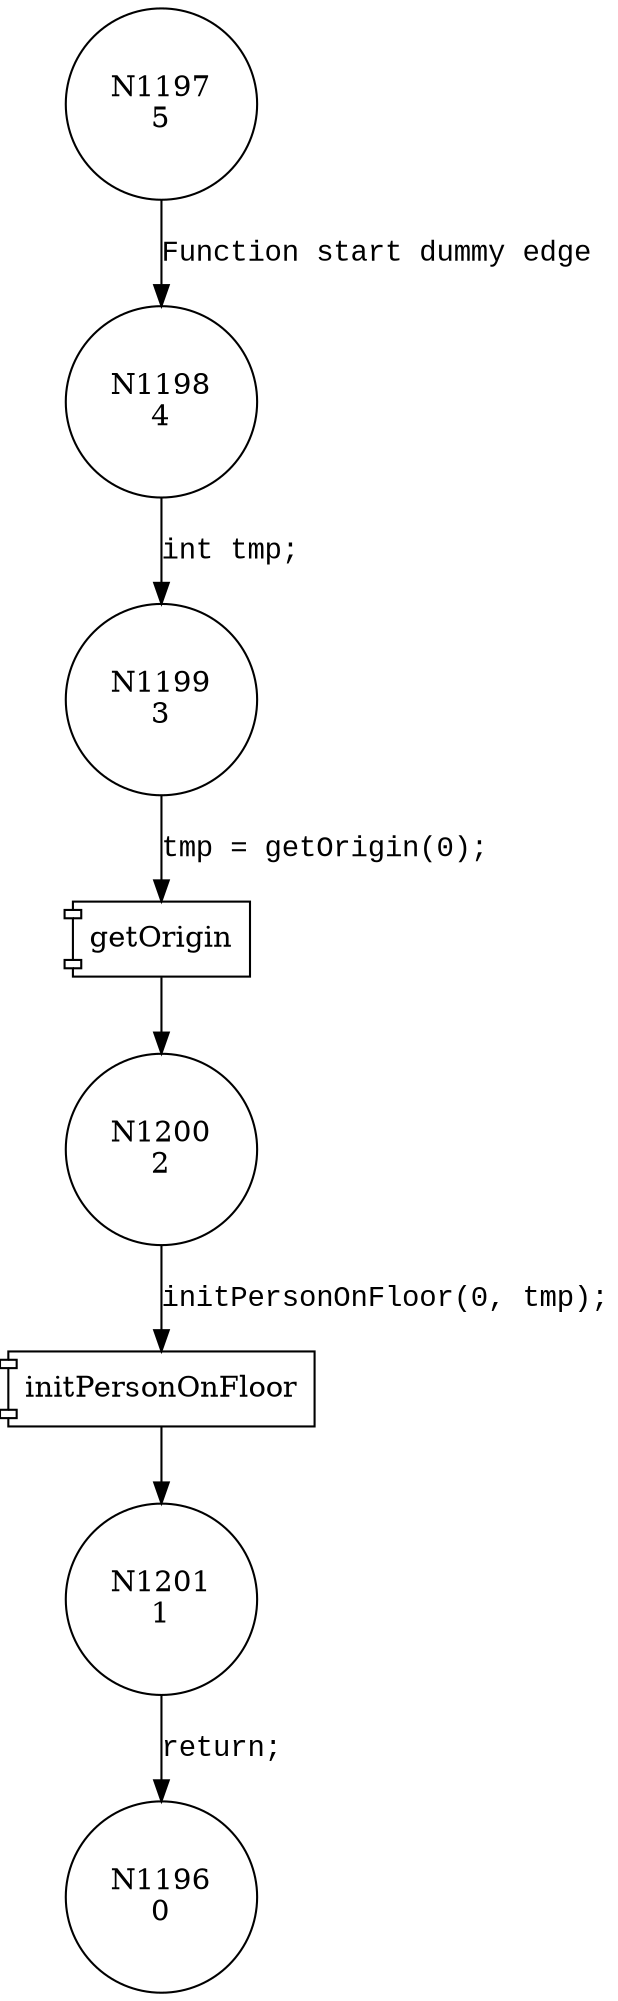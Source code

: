 digraph bobCall {
1197 [shape="circle" label="N1197\n5"]
1198 [shape="circle" label="N1198\n4"]
1199 [shape="circle" label="N1199\n3"]
1200 [shape="circle" label="N1200\n2"]
1201 [shape="circle" label="N1201\n1"]
1196 [shape="circle" label="N1196\n0"]
1197 -> 1198 [label="Function start dummy edge" fontname="Courier New"]
100053 [shape="component" label="getOrigin"]
1199 -> 100053 [label="tmp = getOrigin(0);" fontname="Courier New"]
100053 -> 1200 [label="" fontname="Courier New"]
100054 [shape="component" label="initPersonOnFloor"]
1200 -> 100054 [label="initPersonOnFloor(0, tmp);" fontname="Courier New"]
100054 -> 1201 [label="" fontname="Courier New"]
1198 -> 1199 [label="int tmp;" fontname="Courier New"]
1201 -> 1196 [label="return;" fontname="Courier New"]
}